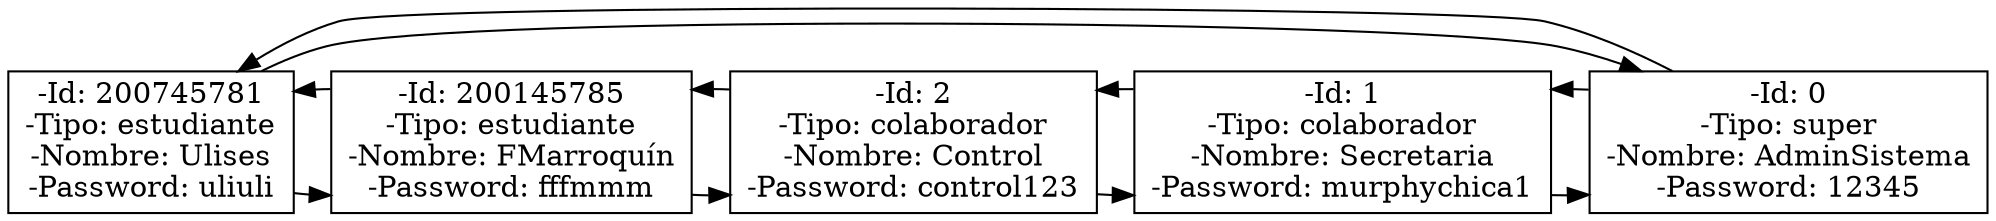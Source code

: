 digraph USUARIOS {
node[shape = box,height=.1];

nodeLC_USERUlises[label = "-Id: 200745781\n-Tipo: estudiante\n-Nombre: Ulises\n-Password: uliuli",group=1];
nodeLC_USERFMarroquín[label = "-Id: 200145785\n-Tipo: estudiante\n-Nombre: FMarroquín\n-Password: fffmmm",group=1];
nodeLC_USERControl[label = "-Id: 2\n-Tipo: colaborador\n-Nombre: Control\n-Password: control123",group=1];
nodeLC_USERSecretaria[label = "-Id: 1\n-Tipo: colaborador\n-Nombre: Secretaria\n-Password: murphychica1",group=1];
nodeLC_USERAdminSistema[label = "-Id: 0\n-Tipo: super\n-Nombre: AdminSistema\n-Password: 12345",group=1];
{ rank = same;
nodeLC_USERUlises;
nodeLC_USERFMarroquín;
nodeLC_USERControl;
nodeLC_USERSecretaria;
nodeLC_USERAdminSistema;
}
nodeLC_USERUlises -> nodeLC_USERFMarroquín;
nodeLC_USERUlises -> nodeLC_USERAdminSistema;
nodeLC_USERFMarroquín -> nodeLC_USERControl;
nodeLC_USERFMarroquín -> nodeLC_USERUlises;
nodeLC_USERControl -> nodeLC_USERSecretaria;
nodeLC_USERControl -> nodeLC_USERFMarroquín;
nodeLC_USERSecretaria -> nodeLC_USERAdminSistema;
nodeLC_USERSecretaria -> nodeLC_USERControl;
nodeLC_USERAdminSistema -> nodeLC_USERUlises;
nodeLC_USERAdminSistema -> nodeLC_USERSecretaria;
}